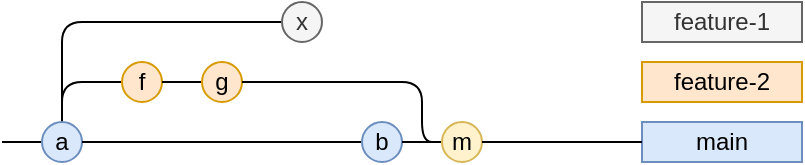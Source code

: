 <mxfile compressed="false" version="17.4.2" type="device">
<diagram id="a" name="Page-1">
  <mxGraphModel dx="532" dy="766" grid="1" gridSize="10" guides="1" tooltips="1" connect="1" arrows="1" fold="1" page="1" pageScale="1" pageWidth="413" pageHeight="583" math="0" shadow="0">
    <root>
      <mxCell id="0" />
      <mxCell id="1" parent="0" />
      <mxCell id="box1" value="feature-1" style="rounded=0;whiteSpace=wrap;html=1;fillColor=#f5f5f5;strokeColor=#666666;fontColor=#333333;" parent="1" vertex="1">
        <mxGeometry x="320" y="20" width="80" height="20" as="geometry" />
      </mxCell>
    <mxCell id="l10" value="" style="endArrow=none;html=1;rounded=1;exitX=0.5;exitY=0;exitDx=0;exitDy=0;entryX=0;entryY=0.5;entryDx=0;entryDy=0;" edge="1" parent="1" source="b4" target="b7">
      <mxGeometry width="50" height="50" relative="1" as="geometry">
        <mxPoint x="30" y="100" as="sourcePoint" />
        <mxPoint x="140" y="30" as="targetPoint" />
        <Array as="points">
          <mxPoint x="30" y="30" />
        </Array>
      </mxGeometry>
    </mxCell>
      <mxCell id="b7" value="x" style="ellipse;whiteSpace=wrap;html=1;fillColor=#f5f5f5;strokeColor=#666666;fontColor=#333333;" vertex="1" parent="1">
        <mxGeometry x="140" y="20" width="20" height="20" as="geometry" />
      </mxCell>
      <mxCell id="box2" value="feature-2" style="rounded=0;whiteSpace=wrap;html=1;fillColor=#ffe6cc;strokeColor=#d79b00;" parent="1" vertex="1">
        <mxGeometry x="320" y="50" width="80" height="20" as="geometry" />
      </mxCell>
    <mxCell id="l11" value="" style="endArrow=none;html=1;rounded=1;exitX=0.5;exitY=0;exitDx=0;exitDy=0;entryX=0;entryY=0.5;entryDx=0;entryDy=0;" edge="1" parent="1" source="b4" target="b5">
      <mxGeometry width="50" height="50" relative="1" as="geometry">
        <mxPoint x="30" y="100" as="sourcePoint" />
        <mxPoint x="60" y="60" as="targetPoint" />
        <Array as="points">
          <mxPoint x="30" y="60" />
        </Array>
      </mxGeometry>
    </mxCell>
      <mxCell id="b5" value="f" style="ellipse;whiteSpace=wrap;html=1;fillColor=#ffe6cc;strokeColor=#d79b00;" vertex="1" parent="1">
        <mxGeometry x="60" y="50" width="20" height="20" as="geometry" />
      </mxCell>
    <mxCell id="l12" value="" style="endArrow=none;html=1;rounded=1;exitX=1;exitY=0.5;exitDx=0;exitDy=0;entryX=0;entryY=0.5;entryDx=0;entryDy=0;" edge="1" parent="1" source="b5" target="b6">
      <mxGeometry width="50" height="50" relative="1" as="geometry">
        <mxPoint x="80" y="60" as="sourcePoint" />
        <mxPoint x="100" y="60" as="targetPoint" />
      </mxGeometry>
    </mxCell>
      <mxCell id="b6" value="g" style="ellipse;whiteSpace=wrap;html=1;fillColor=#ffe6cc;strokeColor=#d79b00;" vertex="1" parent="1">
        <mxGeometry x="100" y="50" width="20" height="20" as="geometry" />
      </mxCell>
      <mxCell id="box3" value="main" style="rounded=0;whiteSpace=wrap;html=1;fillColor=#dae8fc;strokeColor=#6c8ebf;" parent="1" vertex="1">
        <mxGeometry x="320" y="80" width="80" height="20" as="geometry" />
      </mxCell>
    <mxCell id="l13" value="" style="endArrow=none;html=1;rounded=1;entryX=0;entryY=0.5;entryDx=0;entryDy=0;" edge="1" parent="1" target="b4">
      <mxGeometry width="50" height="50" relative="1" as="geometry">
        <mxPoint x="0" y="90" as="sourcePoint" />
        <mxPoint x="20" y="90" as="targetPoint" />
      </mxGeometry>
    </mxCell>
      <mxCell id="b4" value="a" style="ellipse;whiteSpace=wrap;html=1;fillColor=#dae8fc;strokeColor=#6c8ebf;" vertex="1" parent="1">
        <mxGeometry x="20" y="80" width="20" height="20" as="geometry" />
      </mxCell>
    <mxCell id="l14" value="" style="endArrow=none;html=1;rounded=1;exitX=1;exitY=0.5;exitDx=0;exitDy=0;entryX=0;entryY=0.5;entryDx=0;entryDy=0;" edge="1" parent="1" source="b4" target="b8">
      <mxGeometry width="50" height="50" relative="1" as="geometry">
        <mxPoint x="40" y="90" as="sourcePoint" />
        <mxPoint x="180" y="90" as="targetPoint" />
      </mxGeometry>
    </mxCell>
      <mxCell id="b8" value="b" style="ellipse;whiteSpace=wrap;html=1;fillColor=#dae8fc;strokeColor=#6c8ebf;" vertex="1" parent="1">
        <mxGeometry x="180" y="80" width="20" height="20" as="geometry" />
      </mxCell>
    <mxCell id="l15" value="" style="endArrow=none;html=1;rounded=1;exitX=1;exitY=0.5;exitDx=0;exitDy=0;entryX=0;entryY=0.5;entryDx=0;entryDy=0;" edge="1" parent="1" source="b8" target="b9">
      <mxGeometry width="50" height="50" relative="1" as="geometry">
        <mxPoint x="200" y="90" as="sourcePoint" />
        <mxPoint x="220" y="90" as="targetPoint" />
      </mxGeometry>
    </mxCell>
    <mxCell id="l16" value="" style="endArrow=none;html=1;rounded=1;exitX=1;exitY=0.5;exitDx=0;exitDy=0;entryX=0;entryY=0.5;entryDx=0;entryDy=0;" edge="1" parent="1" source="b6" target="b9">
      <mxGeometry width="50" height="50" relative="1" as="geometry">
        <mxPoint x="120" y="60" as="sourcePoint" />
        <mxPoint x="220" y="90" as="targetPoint" />
        <Array as="points">
          <mxPoint x="210" y="60" />
          <mxPoint x="210" y="90" />
        </Array>
      </mxGeometry>
    </mxCell>
      <mxCell id="b9" value="m" style="ellipse;whiteSpace=wrap;html=1;fillColor=#fff2cc;strokeColor=#d6b656;" vertex="1" parent="1">
        <mxGeometry x="220" y="80" width="20" height="20" as="geometry" />
      </mxCell>
    <mxCell id="l17" value="" style="endArrow=none;html=1;rounded=1;exitX=1;exitY=0.5;exitDx=0;exitDy=0;entryX=0;entryY=0.5;entryDx=0;entryDy=0;" edge="1" parent="1" source="b9" target="box3">
      <mxGeometry width="50" height="50" relative="1" as="geometry">
        <mxPoint x="240" y="90" as="sourcePoint" />
        <mxPoint x="320" y="90" as="targetPoint" />
      </mxGeometry>
    </mxCell>
      </root>
    </mxGraphModel>
  </diagram>
</mxfile>